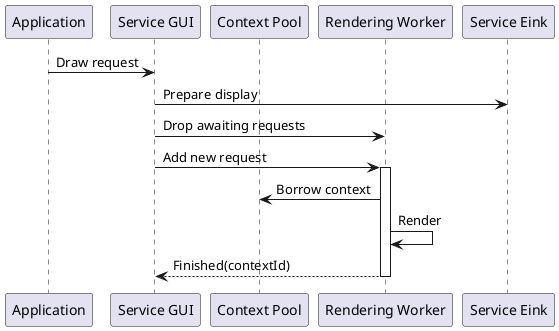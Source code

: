 @startuml
participant "Application" as app
participant "Service GUI" as gui
participant "Context Pool" as pool
participant "Rendering Worker" as worker
participant "Service Eink" as eink

app -> gui: Draw request
gui -> eink: Prepare display
gui -> worker: Drop awaiting requests
gui -> worker: Add new request
activate worker

worker -> pool: Borrow context
worker -> worker: Render
return Finished(contextId)

@enduml

